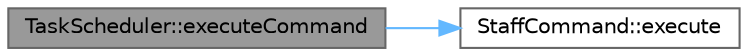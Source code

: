 digraph "TaskScheduler::executeCommand"
{
 // INTERACTIVE_SVG=YES
 // LATEX_PDF_SIZE
  bgcolor="transparent";
  edge [fontname=Helvetica,fontsize=10,labelfontname=Helvetica,labelfontsize=10];
  node [fontname=Helvetica,fontsize=10,shape=box,height=0.2,width=0.4];
  rankdir="LR";
  Node1 [id="Node000001",label="TaskScheduler::executeCommand",height=0.2,width=0.4,color="gray40", fillcolor="grey60", style="filled", fontcolor="black",tooltip="Executes a single command immediately."];
  Node1 -> Node2 [id="edge1_Node000001_Node000002",color="steelblue1",style="solid",tooltip=" "];
  Node2 [id="Node000002",label="StaffCommand::execute",height=0.2,width=0.4,color="grey40", fillcolor="white", style="filled",URL="$class_staff_command.html#a197cf7cb86eae9e123c0d383a71e822d",tooltip="Pure virtual method to execute the command."];
}
